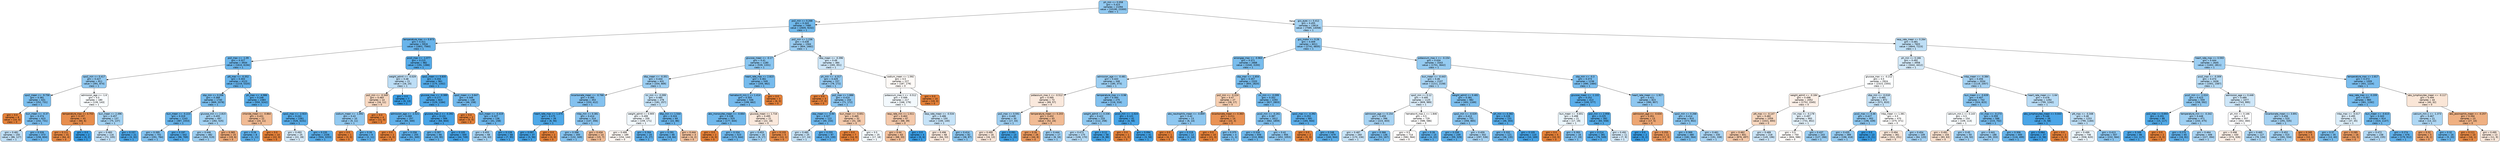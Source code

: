 digraph Tree {
node [shape=box, style="filled, rounded", color="black", fontname="helvetica"] ;
edge [fontname="helvetica"] ;
0 [label="ph_min <= 0.058\ngini = 0.423\nsamples = 21094\nvalue = [10190, 23300]\nclass = 1", fillcolor="#90c8f0"] ;
1 [label="po2_min <= 0.268\ngini = 0.343\nsamples = 7480\nvalue = [2605, 9242]\nclass = 1", fillcolor="#71b9ec"] ;
0 -> 1 [labeldistance=2.5, labelangle=45, headlabel="True"] ;
2 [label="temperature_max <= 0.973\ngini = 0.311\nsamples = 5916\nvalue = [1801, 7560]\nclass = 1", fillcolor="#68b4eb"] ;
1 -> 2 ;
3 [label="po2_max <= -1.09\ngini = 0.327\nsamples = 4934\nvalue = [1610, 6194]\nclass = 1", fillcolor="#6cb6ec"] ;
2 -> 3 ;
4 [label="spo2_min <= 0.417\ngini = 0.427\nsamples = 811\nvalue = [391, 874]\nclass = 1", fillcolor="#92c9f1"] ;
3 -> 4 ;
5 [label="spo2_mean <= -9.756\ngini = 0.381\nsamples = 631\nvalue = [252, 731]\nclass = 1", fillcolor="#7dbfee"] ;
4 -> 5 ;
6 [label="gini = 0.0\nsamples = 8\nvalue = [10, 0]\nclass = 0", fillcolor="#e58139"] ;
5 -> 6 ;
7 [label="bun_mean <= -0.37\ngini = 0.374\nsamples = 623\nvalue = [242, 731]\nclass = 1", fillcolor="#7bbdee"] ;
5 -> 7 ;
8 [label="gini = 0.481\nsamples = 150\nvalue = [86, 127]\nclass = 1", fillcolor="#bfdff7"] ;
7 -> 8 ;
9 [label="gini = 0.326\nsamples = 473\nvalue = [156, 604]\nclass = 1", fillcolor="#6cb6ec"] ;
7 -> 9 ;
10 [label="admission_age <= -1.6\ngini = 0.5\nsamples = 180\nvalue = [139, 143]\nclass = 1", fillcolor="#f9fcfe"] ;
4 -> 10 ;
11 [label="temperature_max <= 0.753\ngini = 0.157\nsamples = 43\nvalue = [64, 6]\nclass = 0", fillcolor="#e78d4c"] ;
10 -> 11 ;
12 [label="gini = 0.111\nsamples = 41\nvalue = [64, 4]\nclass = 0", fillcolor="#e78945"] ;
11 -> 12 ;
13 [label="gini = 0.0\nsamples = 2\nvalue = [0, 2]\nclass = 1", fillcolor="#399de5"] ;
11 -> 13 ;
14 [label="bun_mean <= 2.496\ngini = 0.457\nsamples = 137\nvalue = [75, 137]\nclass = 1", fillcolor="#a5d3f3"] ;
10 -> 14 ;
15 [label="gini = 0.483\nsamples = 116\nvalue = [72, 105]\nclass = 1", fillcolor="#c1e0f7"] ;
14 -> 15 ;
16 [label="gini = 0.157\nsamples = 21\nvalue = [3, 32]\nclass = 1", fillcolor="#4ca6e7"] ;
14 -> 16 ;
17 [label="ptt_max <= -0.352\ngini = 0.303\nsamples = 4123\nvalue = [1219, 5320]\nclass = 1", fillcolor="#66b3eb"] ;
3 -> 17 ;
18 [label="sbp_min <= 0.206\ngini = 0.368\nsamples = 1740\nvalue = [669, 2078]\nclass = 1", fillcolor="#79bded"] ;
17 -> 18 ;
19 [label="bun_mean <= -0.223\ngini = 0.319\nsamples = 1243\nvalue = [387, 1553]\nclass = 1", fillcolor="#6ab5eb"] ;
18 -> 19 ;
20 [label="gini = 0.395\nsamples = 701\nvalue = [291, 784]\nclass = 1", fillcolor="#82c1ef"] ;
19 -> 20 ;
21 [label="gini = 0.197\nsamples = 542\nvalue = [96, 769]\nclass = 1", fillcolor="#52a9e8"] ;
19 -> 21 ;
22 [label="glucose_min <= 2.815\ngini = 0.455\nsamples = 497\nvalue = [282, 525]\nclass = 1", fillcolor="#a3d2f3"] ;
18 -> 22 ;
23 [label="gini = 0.446\nsamples = 482\nvalue = [263, 519]\nclass = 1", fillcolor="#9dcff2"] ;
22 -> 23 ;
24 [label="gini = 0.365\nsamples = 15\nvalue = [19, 6]\nclass = 0", fillcolor="#eda978"] ;
22 -> 24 ;
25 [label="ph_max <= -4.986\ngini = 0.248\nsamples = 2383\nvalue = [550, 3242]\nclass = 1", fillcolor="#5baee9"] ;
17 -> 25 ;
26 [label="chloride_mean <= -0.864\ngini = 0.431\nsamples = 22\nvalue = [24, 11]\nclass = 0", fillcolor="#f1bb94"] ;
25 -> 26 ;
27 [label="gini = 0.26\nsamples = 8\nvalue = [2, 11]\nclass = 1", fillcolor="#5dafea"] ;
26 -> 27 ;
28 [label="gini = 0.0\nsamples = 14\nvalue = [22, 0]\nclass = 0", fillcolor="#e58139"] ;
26 -> 28 ;
29 [label="spo2_max <= -2.923\ngini = 0.241\nsamples = 2361\nvalue = [526, 3231]\nclass = 1", fillcolor="#59ade9"] ;
25 -> 29 ;
30 [label="gini = 0.493\nsamples = 25\nvalue = [22, 28]\nclass = 1", fillcolor="#d5eaf9"] ;
29 -> 30 ;
31 [label="gini = 0.235\nsamples = 2336\nvalue = [504, 3203]\nclass = 1", fillcolor="#58ace9"] ;
29 -> 31 ;
32 [label="pco2_max <= -1.077\ngini = 0.215\nsamples = 982\nvalue = [191, 1366]\nclass = 1", fillcolor="#55abe9"] ;
2 -> 32 ;
33 [label="weight_admit <= -0.029\ngini = 0.48\nsamples = 21\nvalue = [16, 24]\nclass = 1", fillcolor="#bddef6"] ;
32 -> 33 ;
34 [label="po2_min <= -0.349\ngini = 0.483\nsamples = 14\nvalue = [16, 11]\nclass = 0", fillcolor="#f7d8c1"] ;
33 -> 34 ;
35 [label="sodium_mean <= -1.892\ngini = 0.43\nsamples = 10\nvalue = [5, 11]\nclass = 1", fillcolor="#93caf1"] ;
34 -> 35 ;
36 [label="gini = 0.0\nsamples = 1\nvalue = [3, 0]\nclass = 0", fillcolor="#e58139"] ;
35 -> 36 ;
37 [label="gini = 0.26\nsamples = 9\nvalue = [2, 11]\nclass = 1", fillcolor="#5dafea"] ;
35 -> 37 ;
38 [label="gini = 0.0\nsamples = 4\nvalue = [11, 0]\nclass = 0", fillcolor="#e58139"] ;
34 -> 38 ;
39 [label="gini = 0.0\nsamples = 7\nvalue = [0, 13]\nclass = 1", fillcolor="#399de5"] ;
33 -> 39 ;
40 [label="spo2_mean <= 0.835\ngini = 0.204\nsamples = 961\nvalue = [175, 1342]\nclass = 1", fillcolor="#53aae8"] ;
32 -> 40 ;
41 [label="glucose_max <= -0.389\ngini = 0.177\nsamples = 823\nvalue = [129, 1184]\nclass = 1", fillcolor="#4fa8e8"] ;
40 -> 41 ;
42 [label="admission_age <= -2.521\ngini = 0.269\nsamples = 257\nvalue = [65, 340]\nclass = 1", fillcolor="#5fb0ea"] ;
41 -> 42 ;
43 [label="gini = 0.0\nsamples = 2\nvalue = [4, 0]\nclass = 0", fillcolor="#e58139"] ;
42 -> 43 ;
44 [label="gini = 0.258\nsamples = 255\nvalue = [61, 340]\nclass = 1", fillcolor="#5dafea"] ;
42 -> 44 ;
45 [label="glucose_max.2 <= -0.392\ngini = 0.131\nsamples = 566\nvalue = [64, 844]\nclass = 1", fillcolor="#48a4e7"] ;
41 -> 45 ;
46 [label="gini = 0.287\nsamples = 66\nvalue = [20, 95]\nclass = 1", fillcolor="#63b2ea"] ;
45 -> 46 ;
47 [label="gini = 0.105\nsamples = 500\nvalue = [44, 749]\nclass = 1", fillcolor="#45a3e7"] ;
45 -> 47 ;
48 [label="spo2_mean <= 0.847\ngini = 0.349\nsamples = 138\nvalue = [46, 158]\nclass = 1", fillcolor="#73baed"] ;
40 -> 48 ;
49 [label="gini = 0.0\nsamples = 2\nvalue = [5, 0]\nclass = 0", fillcolor="#e58139"] ;
48 -> 49 ;
50 [label="bun_mean <= -0.419\ngini = 0.327\nsamples = 136\nvalue = [41, 158]\nclass = 1", fillcolor="#6cb6ec"] ;
48 -> 50 ;
51 [label="gini = 0.455\nsamples = 68\nvalue = [34, 63]\nclass = 1", fillcolor="#a4d2f3"] ;
50 -> 51 ;
52 [label="gini = 0.128\nsamples = 68\nvalue = [7, 95]\nclass = 1", fillcolor="#48a4e7"] ;
50 -> 52 ;
53 [label="po2_min <= 1.236\ngini = 0.438\nsamples = 1564\nvalue = [804, 1682]\nclass = 1", fillcolor="#98ccf1"] ;
1 -> 53 ;
54 [label="glucose_mean <= -0.17\ngini = 0.41\nsamples = 1180\nvalue = [539, 1331]\nclass = 1", fillcolor="#89c5f0"] ;
53 -> 54 ;
55 [label="dbp_mean <= -0.351\ngini = 0.444\nsamples = 631\nvalue = [334, 669]\nclass = 1", fillcolor="#9ccef2"] ;
54 -> 55 ;
56 [label="bicarbonate_mean <= -0.766\ngini = 0.395\nsamples = 353\nvalue = [153, 412]\nclass = 1", fillcolor="#83c1ef"] ;
55 -> 56 ;
57 [label="heart_rate_max <= 1.475\ngini = 0.175\nsamples = 39\nvalue = [6, 56]\nclass = 1", fillcolor="#4ea8e8"] ;
56 -> 57 ;
58 [label="gini = 0.097\nsamples = 37\nvalue = [3, 56]\nclass = 1", fillcolor="#44a2e6"] ;
57 -> 58 ;
59 [label="gini = 0.0\nsamples = 2\nvalue = [3, 0]\nclass = 0", fillcolor="#e58139"] ;
57 -> 59 ;
60 [label="mbp_min <= 0.381\ngini = 0.414\nsamples = 314\nvalue = [147, 356]\nclass = 1", fillcolor="#8bc5f0"] ;
56 -> 60 ;
61 [label="gini = 0.398\nsamples = 300\nvalue = [132, 349]\nclass = 1", fillcolor="#84c2ef"] ;
60 -> 61 ;
62 [label="gini = 0.434\nsamples = 14\nvalue = [15, 7]\nclass = 0", fillcolor="#f1bc95"] ;
60 -> 62 ;
63 [label="inr_min <= -0.099\ngini = 0.485\nsamples = 278\nvalue = [181, 257]\nclass = 1", fillcolor="#c4e2f7"] ;
55 -> 63 ;
64 [label="weight_admit <= 0.905\ngini = 0.499\nsamples = 209\nvalue = [159, 171]\nclass = 1", fillcolor="#f1f8fd"] ;
63 -> 64 ;
65 [label="gini = 0.499\nsamples = 189\nvalue = [154, 144]\nclass = 0", fillcolor="#fdf7f2"] ;
64 -> 65 ;
66 [label="gini = 0.264\nsamples = 20\nvalue = [5, 27]\nclass = 1", fillcolor="#5eafea"] ;
64 -> 66 ;
67 [label="dbp_min <= 1.544\ngini = 0.324\nsamples = 69\nvalue = [22, 86]\nclass = 1", fillcolor="#6cb6ec"] ;
63 -> 67 ;
68 [label="gini = 0.291\nsamples = 66\nvalue = [18, 84]\nclass = 1", fillcolor="#63b2eb"] ;
67 -> 68 ;
69 [label="gini = 0.444\nsamples = 3\nvalue = [4, 2]\nclass = 0", fillcolor="#f2c09c"] ;
67 -> 69 ;
70 [label="heart_rate_max <= 2.823\ngini = 0.361\nsamples = 549\nvalue = [205, 662]\nclass = 1", fillcolor="#76bbed"] ;
54 -> 70 ;
71 [label="hematocrit_min.1 <= 1.414\ngini = 0.355\nsamples = 546\nvalue = [199, 662]\nclass = 1", fillcolor="#75baed"] ;
70 -> 71 ;
72 [label="abs_monocytes_mean <= -0.664\ngini = 0.338\nsamples = 525\nvalue = [177, 644]\nclass = 1", fillcolor="#6fb8ec"] ;
71 -> 72 ;
73 [label="gini = 0.0\nsamples = 2\nvalue = [4, 0]\nclass = 0", fillcolor="#e58139"] ;
72 -> 73 ;
74 [label="gini = 0.334\nsamples = 523\nvalue = [173, 644]\nclass = 1", fillcolor="#6eb7ec"] ;
72 -> 74 ;
75 [label="glucose_mean <= 1.716\ngini = 0.495\nsamples = 21\nvalue = [22, 18]\nclass = 0", fillcolor="#fae8db"] ;
71 -> 75 ;
76 [label="gini = 0.453\nsamples = 16\nvalue = [9, 17]\nclass = 1", fillcolor="#a2d1f3"] ;
75 -> 76 ;
77 [label="gini = 0.133\nsamples = 5\nvalue = [13, 1]\nclass = 0", fillcolor="#e78b48"] ;
75 -> 77 ;
78 [label="gini = 0.0\nsamples = 3\nvalue = [6, 0]\nclass = 0", fillcolor="#e58139"] ;
70 -> 78 ;
79 [label="dbp_mean <= -0.396\ngini = 0.49\nsamples = 384\nvalue = [265, 351]\nclass = 1", fillcolor="#cee7f9"] ;
53 -> 79 ;
80 [label="ph_min <= -4.317\ngini = 0.429\nsamples = 157\nvalue = [78, 172]\nclass = 1", fillcolor="#93c9f1"] ;
79 -> 80 ;
81 [label="gini = 0.0\nsamples = 3\nvalue = [7, 0]\nclass = 0", fillcolor="#e58139"] ;
80 -> 81 ;
82 [label="po2_max <= 1.886\ngini = 0.414\nsamples = 154\nvalue = [71, 172]\nclass = 1", fillcolor="#8bc5f0"] ;
80 -> 82 ;
83 [label="sbp_mean <= -0.94\ngini = 0.327\nsamples = 122\nvalue = [40, 154]\nclass = 1", fillcolor="#6cb6ec"] ;
82 -> 83 ;
84 [label="gini = 0.485\nsamples = 25\nvalue = [17, 24]\nclass = 1", fillcolor="#c5e2f7"] ;
83 -> 84 ;
85 [label="gini = 0.255\nsamples = 97\nvalue = [23, 130]\nclass = 1", fillcolor="#5caeea"] ;
83 -> 85 ;
86 [label="bun_mean <= -0.651\ngini = 0.465\nsamples = 32\nvalue = [31, 18]\nclass = 0", fillcolor="#f4caac"] ;
82 -> 86 ;
87 [label="gini = 0.0\nsamples = 7\nvalue = [14, 0]\nclass = 0", fillcolor="#e58139"] ;
86 -> 87 ;
88 [label="gini = 0.5\nsamples = 25\nvalue = [17, 18]\nclass = 1", fillcolor="#f4fafe"] ;
86 -> 88 ;
89 [label="sodium_mean <= 1.592\ngini = 0.5\nsamples = 227\nvalue = [187, 179]\nclass = 0", fillcolor="#fefaf7"] ;
79 -> 89 ;
90 [label="potassium_max.1 <= -0.512\ngini = 0.499\nsamples = 217\nvalue = [168, 179]\nclass = 1", fillcolor="#f3f9fd"] ;
89 -> 90 ;
91 [label="resp_rate_min <= 1.011\ngini = 0.463\nsamples = 67\nvalue = [68, 39]\nclass = 0", fillcolor="#f4c9ab"] ;
90 -> 91 ;
92 [label="gini = 0.44\nsamples = 63\nvalue = [68, 33]\nclass = 0", fillcolor="#f2be99"] ;
91 -> 92 ;
93 [label="gini = 0.0\nsamples = 4\nvalue = [0, 6]\nclass = 1", fillcolor="#399de5"] ;
91 -> 93 ;
94 [label="resp_rate_mean <= -0.534\ngini = 0.486\nsamples = 150\nvalue = [100, 140]\nclass = 1", fillcolor="#c6e3f8"] ;
90 -> 94 ;
95 [label="gini = 0.496\nsamples = 68\nvalue = [64, 53]\nclass = 0", fillcolor="#fbe9dd"] ;
94 -> 95 ;
96 [label="gini = 0.414\nsamples = 82\nvalue = [36, 87]\nclass = 1", fillcolor="#8bc6f0"] ;
94 -> 96 ;
97 [label="gini = 0.0\nsamples = 10\nvalue = [19, 0]\nclass = 0", fillcolor="#e58139"] ;
89 -> 97 ;
98 [label="gcs_eyes <= 0.412\ngini = 0.455\nsamples = 13614\nvalue = [7585, 14058]\nclass = 1", fillcolor="#a4d2f3"] ;
0 -> 98 [labeldistance=2.5, labelangle=-45, headlabel="False"] ;
99 [label="gcs_motor <= 0.26\ngini = 0.409\nsamples = 6011\nvalue = [2741, 6835]\nclass = 1", fillcolor="#88c4ef"] ;
98 -> 99 ;
100 [label="aniongap_max <= -0.963\ngini = 0.371\nsamples = 2668\nvalue = [1040, 3193]\nclass = 1", fillcolor="#79bded"] ;
99 -> 100 ;
101 [label="admission_age <= -0.481\ngini = 0.443\nsamples = 348\nvalue = [185, 373]\nclass = 1", fillcolor="#9bcef2"] ;
100 -> 101 ;
102 [label="potassium_max.1 <= -0.512\ngini = 0.495\nsamples = 73\nvalue = [69, 57]\nclass = 0", fillcolor="#fae9dd"] ;
101 -> 102 ;
103 [label="po2_max <= 0.591\ngini = 0.449\nsamples = 30\nvalue = [17, 33]\nclass = 1", fillcolor="#9fcff2"] ;
102 -> 103 ;
104 [label="gini = 0.495\nsamples = 16\nvalue = [16, 13]\nclass = 0", fillcolor="#fae7da"] ;
103 -> 104 ;
105 [label="gini = 0.091\nsamples = 14\nvalue = [1, 20]\nclass = 1", fillcolor="#43a2e6"] ;
103 -> 105 ;
106 [label="temperature_mean <= 0.203\ngini = 0.432\nsamples = 43\nvalue = [52, 24]\nclass = 0", fillcolor="#f1bb94"] ;
102 -> 106 ;
107 [label="gini = 0.26\nsamples = 26\nvalue = [44, 8]\nclass = 0", fillcolor="#ea985d"] ;
106 -> 107 ;
108 [label="gini = 0.444\nsamples = 17\nvalue = [8, 16]\nclass = 1", fillcolor="#9ccef2"] ;
106 -> 108 ;
109 [label="temperature_max <= 0.98\ngini = 0.393\nsamples = 275\nvalue = [116, 316]\nclass = 1", fillcolor="#82c1ef"] ;
101 -> 109 ;
110 [label="weight_admit <= 0.336\ngini = 0.422\nsamples = 233\nvalue = [112, 258]\nclass = 1", fillcolor="#8fc8f0"] ;
109 -> 110 ;
111 [label="gini = 0.473\nsamples = 175\nvalue = [106, 170]\nclass = 1", fillcolor="#b4daf5"] ;
110 -> 111 ;
112 [label="gini = 0.12\nsamples = 58\nvalue = [6, 88]\nclass = 1", fillcolor="#46a4e7"] ;
110 -> 112 ;
113 [label="pco2_min <= -1.024\ngini = 0.121\nsamples = 42\nvalue = [4, 58]\nclass = 1", fillcolor="#47a4e7"] ;
109 -> 113 ;
114 [label="gini = 0.0\nsamples = 1\nvalue = [1, 0]\nclass = 0", fillcolor="#e58139"] ;
113 -> 114 ;
115 [label="gini = 0.094\nsamples = 41\nvalue = [3, 58]\nclass = 1", fillcolor="#43a2e6"] ;
113 -> 115 ;
116 [label="sbp_max <= -1.654\ngini = 0.357\nsamples = 2320\nvalue = [855, 2820]\nclass = 1", fillcolor="#75bbed"] ;
100 -> 116 ;
117 [label="po2_min <= -0.224\ngini = 0.47\nsamples = 27\nvalue = [28, 17]\nclass = 0", fillcolor="#f5ceb1"] ;
116 -> 117 ;
118 [label="abs_neutrophils_mean <= -0.869\ngini = 0.42\nsamples = 13\nvalue = [6, 14]\nclass = 1", fillcolor="#8ec7f0"] ;
117 -> 118 ;
119 [label="gini = 0.0\nsamples = 1\nvalue = [4, 0]\nclass = 0", fillcolor="#e58139"] ;
118 -> 119 ;
120 [label="gini = 0.219\nsamples = 12\nvalue = [2, 14]\nclass = 1", fillcolor="#55abe9"] ;
118 -> 120 ;
121 [label="bicarbonate_mean <= 0.363\ngini = 0.211\nsamples = 14\nvalue = [22, 3]\nclass = 0", fillcolor="#e99254"] ;
117 -> 121 ;
122 [label="gini = 0.0\nsamples = 10\nvalue = [21, 0]\nclass = 0", fillcolor="#e58139"] ;
121 -> 122 ;
123 [label="gini = 0.375\nsamples = 4\nvalue = [1, 3]\nclass = 1", fillcolor="#7bbeee"] ;
121 -> 123 ;
124 [label="inr_min <= -0.099\ngini = 0.352\nsamples = 2293\nvalue = [827, 2803]\nclass = 1", fillcolor="#73baed"] ;
116 -> 124 ;
125 [label="pco2_min <= -0.261\ngini = 0.387\nsamples = 1612\nvalue = [662, 1859]\nclass = 1", fillcolor="#80c0ee"] ;
124 -> 125 ;
126 [label="gini = 0.328\nsamples = 656\nvalue = [210, 806]\nclass = 1", fillcolor="#6db7ec"] ;
125 -> 126 ;
127 [label="gini = 0.42\nsamples = 956\nvalue = [452, 1053]\nclass = 1", fillcolor="#8ec7f0"] ;
125 -> 127 ;
128 [label="spo2_max <= -4.392\ngini = 0.253\nsamples = 681\nvalue = [165, 944]\nclass = 1", fillcolor="#5caeea"] ;
124 -> 128 ;
129 [label="gini = 0.0\nsamples = 2\nvalue = [5, 0]\nclass = 0", fillcolor="#e58139"] ;
128 -> 129 ;
130 [label="gini = 0.248\nsamples = 679\nvalue = [160, 944]\nclass = 1", fillcolor="#5baee9"] ;
128 -> 130 ;
131 [label="potassium_max.1 <= -0.154\ngini = 0.434\nsamples = 3343\nvalue = [1701, 3642]\nclass = 1", fillcolor="#95cbf1"] ;
99 -> 131 ;
132 [label="bun_mean <= -0.443\ngini = 0.46\nsamples = 2107\nvalue = [1211, 2158]\nclass = 1", fillcolor="#a8d4f4"] ;
131 -> 132 ;
133 [label="spo2_min <= 0.12\ngini = 0.495\nsamples = 1125\nvalue = [809, 989]\nclass = 1", fillcolor="#dbedfa"] ;
132 -> 133 ;
134 [label="admission_age <= 0.154\ngini = 0.459\nsamples = 396\nvalue = [223, 403]\nclass = 1", fillcolor="#a7d3f3"] ;
133 -> 134 ;
135 [label="gini = 0.487\nsamples = 260\nvalue = [170, 236]\nclass = 1", fillcolor="#c8e4f8"] ;
134 -> 135 ;
136 [label="gini = 0.366\nsamples = 136\nvalue = [53, 167]\nclass = 1", fillcolor="#78bced"] ;
134 -> 136 ;
137 [label="hematocrit_max.1 <= 1.846\ngini = 0.5\nsamples = 729\nvalue = [586, 586]\nclass = 0", fillcolor="#ffffff"] ;
133 -> 137 ;
138 [label="gini = 0.5\nsamples = 714\nvalue = [582, 564]\nclass = 0", fillcolor="#fefbf9"] ;
137 -> 138 ;
139 [label="gini = 0.26\nsamples = 15\nvalue = [4, 22]\nclass = 1", fillcolor="#5dafea"] ;
137 -> 139 ;
140 [label="weight_admit <= 0.481\ngini = 0.381\nsamples = 982\nvalue = [402, 1169]\nclass = 1", fillcolor="#7dbfee"] ;
132 -> 140 ;
141 [label="spo2_min <= -0.029\ngini = 0.413\nsamples = 751\nvalue = [356, 865]\nclass = 1", fillcolor="#8ac5f0"] ;
140 -> 141 ;
142 [label="gini = 0.258\nsamples = 249\nvalue = [59, 329]\nclass = 1", fillcolor="#5dafea"] ;
141 -> 142 ;
143 [label="gini = 0.459\nsamples = 502\nvalue = [297, 536]\nclass = 1", fillcolor="#a7d3f3"] ;
141 -> 143 ;
144 [label="ph_min <= 0.382\ngini = 0.228\nsamples = 231\nvalue = [46, 304]\nclass = 1", fillcolor="#57ace9"] ;
140 -> 144 ;
145 [label="gini = 0.332\nsamples = 121\nvalue = [36, 135]\nclass = 1", fillcolor="#6eb7ec"] ;
144 -> 145 ;
146 [label="gini = 0.105\nsamples = 110\nvalue = [10, 169]\nclass = 1", fillcolor="#45a3e7"] ;
144 -> 146 ;
147 [label="sbp_min <= -0.3\ngini = 0.373\nsamples = 1236\nvalue = [490, 1484]\nclass = 1", fillcolor="#7abdee"] ;
131 -> 147 ;
148 [label="glucose_mean <= -1.102\ngini = 0.252\nsamples = 413\nvalue = [100, 577]\nclass = 1", fillcolor="#5baeea"] ;
147 -> 148 ;
149 [label="bun_mean <= -0.651\ngini = 0.498\nsamples = 21\nvalue = [17, 19]\nclass = 1", fillcolor="#eaf5fc"] ;
148 -> 149 ;
150 [label="gini = 0.0\nsamples = 5\nvalue = [10, 0]\nclass = 0", fillcolor="#e58139"] ;
149 -> 150 ;
151 [label="gini = 0.393\nsamples = 16\nvalue = [7, 19]\nclass = 1", fillcolor="#82c1ef"] ;
149 -> 151 ;
152 [label="po2_min <= 2.956\ngini = 0.225\nsamples = 392\nvalue = [83, 558]\nclass = 1", fillcolor="#56ace9"] ;
148 -> 152 ;
153 [label="gini = 0.214\nsamples = 381\nvalue = [76, 549]\nclass = 1", fillcolor="#54abe9"] ;
152 -> 153 ;
154 [label="gini = 0.492\nsamples = 11\nvalue = [7, 9]\nclass = 1", fillcolor="#d3e9f9"] ;
152 -> 154 ;
155 [label="heart_rate_mean <= -1.927\ngini = 0.421\nsamples = 823\nvalue = [390, 907]\nclass = 1", fillcolor="#8ec7f0"] ;
147 -> 155 ;
156 [label="admission_age <= -0.634\ngini = 0.351\nsamples = 13\nvalue = [17, 5]\nclass = 0", fillcolor="#eda673"] ;
155 -> 156 ;
157 [label="gini = 0.0\nsamples = 2\nvalue = [0, 2]\nclass = 1", fillcolor="#399de5"] ;
156 -> 157 ;
158 [label="gini = 0.255\nsamples = 11\nvalue = [17, 3]\nclass = 0", fillcolor="#ea975c"] ;
156 -> 158 ;
159 [label="spo2_min <= 0.268\ngini = 0.414\nsamples = 810\nvalue = [373, 902]\nclass = 1", fillcolor="#8bc6f0"] ;
155 -> 159 ;
160 [label="gini = 0.369\nsamples = 480\nvalue = [182, 564]\nclass = 1", fillcolor="#79bded"] ;
159 -> 160 ;
161 [label="gini = 0.461\nsamples = 330\nvalue = [191, 338]\nclass = 1", fillcolor="#a9d4f4"] ;
159 -> 161 ;
162 [label="resp_rate_mean <= 0.264\ngini = 0.481\nsamples = 7603\nvalue = [4844, 7223]\nclass = 1", fillcolor="#bedff6"] ;
98 -> 162 ;
163 [label="ph_min <= 0.166\ngini = 0.492\nsamples = 4958\nvalue = [3442, 4412]\nclass = 1", fillcolor="#d3e9f9"] ;
162 -> 163 ;
164 [label="glucose_max <= -0.212\ngini = 0.5\nsamples = 2924\nvalue = [2323, 2355]\nclass = 1", fillcolor="#fcfeff"] ;
163 -> 164 ;
165 [label="weight_admit <= -0.184\ngini = 0.498\nsamples = 2052\nvalue = [1752, 1545]\nclass = 0", fillcolor="#fcf0e8"] ;
164 -> 165 ;
166 [label="ptt_max <= -0.147\ngini = 0.482\nsamples = 1059\nvalue = [1021, 693]\nclass = 0", fillcolor="#f7d7bf"] ;
165 -> 166 ;
167 [label="gini = 0.462\nsamples = 841\nvalue = [876, 497]\nclass = 0", fillcolor="#f4c8a9"] ;
166 -> 167 ;
168 [label="gini = 0.489\nsamples = 218\nvalue = [145, 196]\nclass = 1", fillcolor="#cbe5f8"] ;
166 -> 168 ;
169 [label="inr_max <= -0.178\ngini = 0.497\nsamples = 993\nvalue = [731, 852]\nclass = 1", fillcolor="#e3f1fb"] ;
165 -> 169 ;
170 [label="gini = 0.5\nsamples = 750\nvalue = [604, 586]\nclass = 0", fillcolor="#fefbf9"] ;
169 -> 170 ;
171 [label="gini = 0.437\nsamples = 243\nvalue = [127, 266]\nclass = 1", fillcolor="#98ccf1"] ;
169 -> 171 ;
172 [label="dbp_min <= -0.018\ngini = 0.485\nsamples = 872\nvalue = [571, 810]\nclass = 1", fillcolor="#c5e2f7"] ;
164 -> 172 ;
173 [label="pco2_max <= 0.46\ngini = 0.427\nsamples = 402\nvalue = [196, 439]\nclass = 1", fillcolor="#91c9f1"] ;
172 -> 173 ;
174 [label="gini = 0.435\nsamples = 389\nvalue = [196, 418]\nclass = 1", fillcolor="#96cbf1"] ;
173 -> 174 ;
175 [label="gini = 0.0\nsamples = 13\nvalue = [0, 21]\nclass = 1", fillcolor="#399de5"] ;
173 -> 175 ;
176 [label="mbp_mean <= 1.381\ngini = 0.5\nsamples = 470\nvalue = [375, 371]\nclass = 0", fillcolor="#fffefd"] ;
172 -> 176 ;
177 [label="gini = 0.494\nsamples = 361\nvalue = [311, 251]\nclass = 0", fillcolor="#fae7d9"] ;
176 -> 177 ;
178 [label="gini = 0.454\nsamples = 109\nvalue = [64, 120]\nclass = 1", fillcolor="#a3d1f3"] ;
176 -> 178 ;
179 [label="mbp_mean <= -0.384\ngini = 0.456\nsamples = 2034\nvalue = [1119, 2057]\nclass = 1", fillcolor="#a5d2f3"] ;
163 -> 179 ;
180 [label="bun_mean <= -0.639\ngini = 0.407\nsamples = 742\nvalue = [324, 815]\nclass = 1", fillcolor="#88c4ef"] ;
179 -> 180 ;
181 [label="calcium_min.1 <= 0.143\ngini = 0.5\nsamples = 154\nvalue = [109, 113]\nclass = 1", fillcolor="#f8fcfe"] ;
180 -> 181 ;
182 [label="gini = 0.491\nsamples = 104\nvalue = [83, 63]\nclass = 0", fillcolor="#f9e1cf"] ;
181 -> 182 ;
183 [label="gini = 0.45\nsamples = 50\nvalue = [26, 50]\nclass = 1", fillcolor="#a0d0f3"] ;
181 -> 183 ;
184 [label="inr_max <= -0.273\ngini = 0.359\nsamples = 588\nvalue = [215, 702]\nclass = 1", fillcolor="#76bbed"] ;
180 -> 184 ;
185 [label="gini = 0.441\nsamples = 188\nvalue = [99, 203]\nclass = 1", fillcolor="#9acdf2"] ;
184 -> 185 ;
186 [label="gini = 0.306\nsamples = 400\nvalue = [116, 499]\nclass = 1", fillcolor="#67b4eb"] ;
184 -> 186 ;
187 [label="heart_rate_mean <= -1.64\ngini = 0.476\nsamples = 1292\nvalue = [795, 1242]\nclass = 1", fillcolor="#b8dcf6"] ;
179 -> 187 ;
188 [label="abs_lymphocytes_mean <= 0.043\ngini = 0.146\nsamples = 39\nvalue = [5, 58]\nclass = 1", fillcolor="#4aa5e7"] ;
187 -> 188 ;
189 [label="gini = 0.064\nsamples = 37\nvalue = [2, 58]\nclass = 1", fillcolor="#40a0e6"] ;
188 -> 189 ;
190 [label="gini = 0.0\nsamples = 2\nvalue = [3, 0]\nclass = 0", fillcolor="#e58139"] ;
188 -> 190 ;
191 [label="ptt_max <= -0.348\ngini = 0.48\nsamples = 1253\nvalue = [790, 1184]\nclass = 1", fillcolor="#bddef6"] ;
187 -> 191 ;
192 [label="gini = 0.499\nsamples = 746\nvalue = [558, 620]\nclass = 1", fillcolor="#ebf5fc"] ;
191 -> 192 ;
193 [label="gini = 0.413\nsamples = 507\nvalue = [232, 564]\nclass = 1", fillcolor="#8ac5f0"] ;
191 -> 193 ;
194 [label="heart_rate_max <= 0.593\ngini = 0.444\nsamples = 2645\nvalue = [1402, 2811]\nclass = 1", fillcolor="#9ccef2"] ;
162 -> 194 ;
195 [label="pco2_max <= -0.309\ngini = 0.474\nsamples = 1636\nvalue = [1001, 1587]\nclass = 1", fillcolor="#b6dbf5"] ;
194 -> 195 ;
196 [label="pco2_min <= -1.024\ngini = 0.423\nsamples = 559\nvalue = [258, 592]\nclass = 1", fillcolor="#8fc8f0"] ;
195 -> 196 ;
197 [label="po2_max <= 0.693\ngini = 0.201\nsamples = 88\nvalue = [15, 117]\nclass = 1", fillcolor="#52aae8"] ;
196 -> 197 ;
198 [label="gini = 0.169\nsamples = 86\nvalue = [12, 117]\nclass = 1", fillcolor="#4da7e8"] ;
197 -> 198 ;
199 [label="gini = 0.0\nsamples = 2\nvalue = [3, 0]\nclass = 0", fillcolor="#e58139"] ;
197 -> 199 ;
200 [label="temperature_min <= -0.342\ngini = 0.448\nsamples = 471\nvalue = [243, 475]\nclass = 1", fillcolor="#9ecff2"] ;
196 -> 200 ;
201 [label="gini = 0.275\nsamples = 65\nvalue = [16, 81]\nclass = 1", fillcolor="#60b0ea"] ;
200 -> 201 ;
202 [label="gini = 0.464\nsamples = 406\nvalue = [227, 394]\nclass = 1", fillcolor="#abd5f4"] ;
200 -> 202 ;
203 [label="admission_age <= 0.446\ngini = 0.489\nsamples = 1077\nvalue = [743, 995]\nclass = 1", fillcolor="#cde6f8"] ;
195 -> 203 ;
204 [label="ph_min <= 0.166\ngini = 0.5\nsamples = 557\nvalue = [452, 460]\nclass = 1", fillcolor="#fcfdff"] ;
203 -> 204 ;
205 [label="gini = 0.498\nsamples = 430\nvalue = [374, 326]\nclass = 0", fillcolor="#fcefe6"] ;
204 -> 205 ;
206 [label="gini = 0.465\nsamples = 127\nvalue = [78, 134]\nclass = 1", fillcolor="#acd6f4"] ;
204 -> 206 ;
207 [label="bicarbonate_mean <= 3.691\ngini = 0.456\nsamples = 520\nvalue = [291, 535]\nclass = 1", fillcolor="#a5d2f3"] ;
203 -> 207 ;
208 [label="gini = 0.452\nsamples = 515\nvalue = [281, 534]\nclass = 1", fillcolor="#a1d1f3"] ;
207 -> 208 ;
209 [label="gini = 0.165\nsamples = 5\nvalue = [10, 1]\nclass = 0", fillcolor="#e88e4d"] ;
207 -> 209 ;
210 [label="temperature_max <= 2.817\ngini = 0.372\nsamples = 1009\nvalue = [401, 1224]\nclass = 1", fillcolor="#7abdee"] ;
194 -> 210 ;
211 [label="resp_rate_max <= -0.209\ngini = 0.357\nsamples = 965\nvalue = [361, 1192]\nclass = 1", fillcolor="#75bbed"] ;
210 -> 211 ;
212 [label="mbp_max <= -0.017\ngini = 0.495\nsamples = 51\nvalue = [37, 45]\nclass = 1", fillcolor="#dceefa"] ;
211 -> 212 ;
213 [label="gini = 0.37\nsamples = 35\nvalue = [13, 40]\nclass = 1", fillcolor="#79bded"] ;
212 -> 213 ;
214 [label="gini = 0.285\nsamples = 16\nvalue = [24, 5]\nclass = 0", fillcolor="#ea9b62"] ;
212 -> 214 ;
215 [label="bun_mean <= -0.615\ngini = 0.343\nsamples = 914\nvalue = [324, 1147]\nclass = 1", fillcolor="#71b9ec"] ;
211 -> 215 ;
216 [label="gini = 0.472\nsamples = 238\nvalue = [145, 235]\nclass = 1", fillcolor="#b3d9f5"] ;
215 -> 216 ;
217 [label="gini = 0.274\nsamples = 676\nvalue = [179, 912]\nclass = 1", fillcolor="#60b0ea"] ;
215 -> 217 ;
218 [label="abs_lymphocytes_mean <= -0.117\ngini = 0.494\nsamples = 44\nvalue = [40, 32]\nclass = 0", fillcolor="#fae6d7"] ;
210 -> 218 ;
219 [label="calcium_min.1 <= -1.373\ngini = 0.467\nsamples = 21\nvalue = [13, 22]\nclass = 1", fillcolor="#aed7f4"] ;
218 -> 219 ;
220 [label="gini = 0.32\nsamples = 5\nvalue = [8, 2]\nclass = 0", fillcolor="#eca06a"] ;
219 -> 220 ;
221 [label="gini = 0.32\nsamples = 16\nvalue = [5, 20]\nclass = 1", fillcolor="#6ab6ec"] ;
219 -> 221 ;
222 [label="abs_eosinophils_mean <= -0.257\ngini = 0.394\nsamples = 23\nvalue = [27, 10]\nclass = 0", fillcolor="#efb082"] ;
218 -> 222 ;
223 [label="gini = 0.111\nsamples = 10\nvalue = [16, 1]\nclass = 0", fillcolor="#e78945"] ;
222 -> 223 ;
224 [label="gini = 0.495\nsamples = 13\nvalue = [11, 9]\nclass = 0", fillcolor="#fae8db"] ;
222 -> 224 ;
}